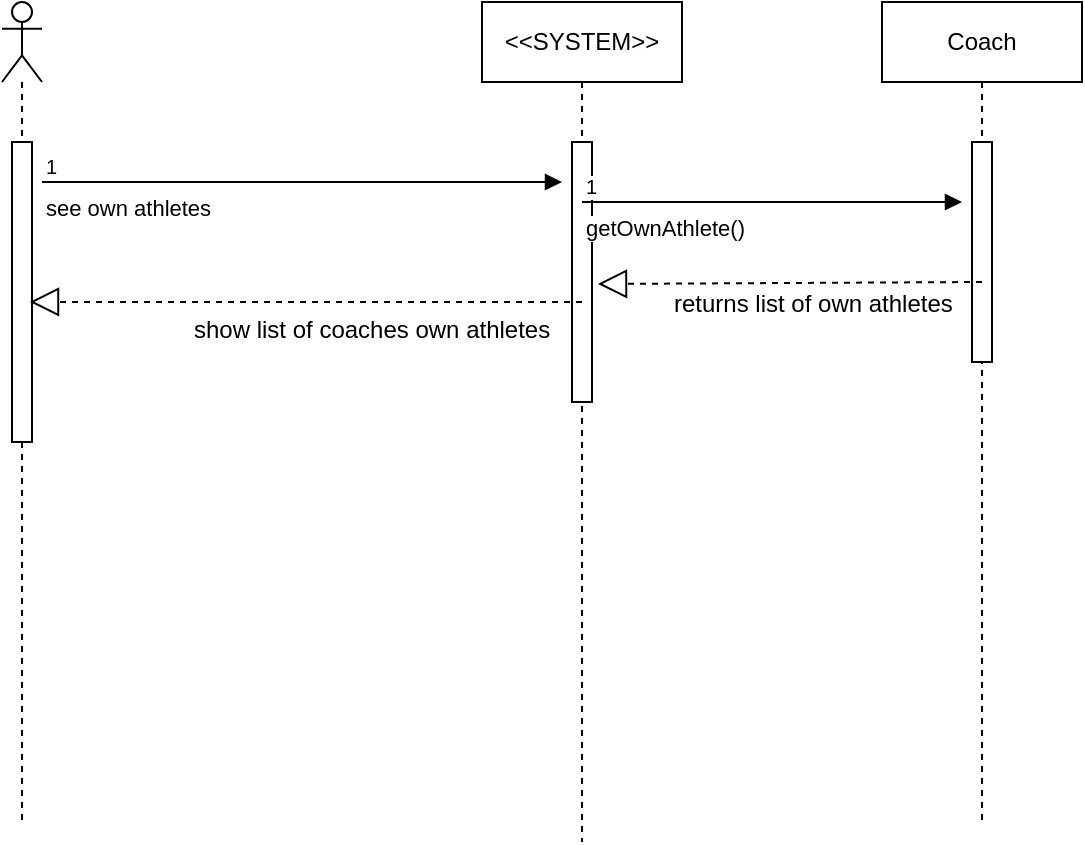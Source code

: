 <mxfile version="12.3.8" type="github" pages="1">
  <diagram id="n184XXKKuhRC01C2coYI" name="Page-1">
    <mxGraphModel dx="1408" dy="792" grid="1" gridSize="10" guides="1" tooltips="1" connect="1" arrows="1" fold="1" page="1" pageScale="1" pageWidth="850" pageHeight="1100" math="0" shadow="0">
      <root>
        <mxCell id="0"/>
        <mxCell id="1" parent="0"/>
        <mxCell id="eo2NYB_mE8h3HbTQFuI3-1" value="" style="shape=umlLifeline;participant=umlActor;perimeter=lifelinePerimeter;whiteSpace=wrap;html=1;container=1;collapsible=0;recursiveResize=0;verticalAlign=top;spacingTop=36;labelBackgroundColor=#ffffff;outlineConnect=0;" parent="1" vertex="1">
          <mxGeometry x="60" y="90" width="20" height="410" as="geometry"/>
        </mxCell>
        <mxCell id="eo2NYB_mE8h3HbTQFuI3-5" value="" style="html=1;points=[];perimeter=orthogonalPerimeter;" parent="eo2NYB_mE8h3HbTQFuI3-1" vertex="1">
          <mxGeometry x="5" y="70" width="10" height="150" as="geometry"/>
        </mxCell>
        <mxCell id="eo2NYB_mE8h3HbTQFuI3-2" value="&amp;lt;&amp;lt;SYSTEM&amp;gt;&amp;gt;" style="shape=umlLifeline;perimeter=lifelinePerimeter;whiteSpace=wrap;html=1;container=1;collapsible=0;recursiveResize=0;outlineConnect=0;" parent="1" vertex="1">
          <mxGeometry x="300" y="90" width="100" height="420" as="geometry"/>
        </mxCell>
        <mxCell id="eo2NYB_mE8h3HbTQFuI3-6" value="" style="html=1;points=[];perimeter=orthogonalPerimeter;" parent="eo2NYB_mE8h3HbTQFuI3-2" vertex="1">
          <mxGeometry x="45" y="70" width="10" height="130" as="geometry"/>
        </mxCell>
        <mxCell id="eo2NYB_mE8h3HbTQFuI3-3" value="Coach" style="shape=umlLifeline;perimeter=lifelinePerimeter;whiteSpace=wrap;html=1;container=1;collapsible=0;recursiveResize=0;outlineConnect=0;" parent="1" vertex="1">
          <mxGeometry x="500" y="90" width="100" height="410" as="geometry"/>
        </mxCell>
        <mxCell id="eo2NYB_mE8h3HbTQFuI3-7" value="" style="html=1;points=[];perimeter=orthogonalPerimeter;" parent="eo2NYB_mE8h3HbTQFuI3-3" vertex="1">
          <mxGeometry x="45" y="70" width="10" height="110" as="geometry"/>
        </mxCell>
        <mxCell id="CtOqPibdQmBXFiyY_wPH-1" value="see own athletes" style="endArrow=block;endFill=1;html=1;edgeStyle=orthogonalEdgeStyle;align=left;verticalAlign=top;" edge="1" parent="1">
          <mxGeometry x="-1" relative="1" as="geometry">
            <mxPoint x="80" y="180" as="sourcePoint"/>
            <mxPoint x="340" y="180" as="targetPoint"/>
          </mxGeometry>
        </mxCell>
        <mxCell id="CtOqPibdQmBXFiyY_wPH-2" value="1" style="resizable=0;html=1;align=left;verticalAlign=bottom;labelBackgroundColor=#ffffff;fontSize=10;" connectable="0" vertex="1" parent="CtOqPibdQmBXFiyY_wPH-1">
          <mxGeometry x="-1" relative="1" as="geometry"/>
        </mxCell>
        <mxCell id="CtOqPibdQmBXFiyY_wPH-3" value="getOwnAthlete()" style="endArrow=block;endFill=1;html=1;edgeStyle=orthogonalEdgeStyle;align=left;verticalAlign=top;" edge="1" parent="1">
          <mxGeometry x="-1" relative="1" as="geometry">
            <mxPoint x="350" y="190" as="sourcePoint"/>
            <mxPoint x="540" y="190" as="targetPoint"/>
          </mxGeometry>
        </mxCell>
        <mxCell id="CtOqPibdQmBXFiyY_wPH-4" value="1" style="resizable=0;html=1;align=left;verticalAlign=bottom;labelBackgroundColor=#ffffff;fontSize=10;" connectable="0" vertex="1" parent="CtOqPibdQmBXFiyY_wPH-3">
          <mxGeometry x="-1" relative="1" as="geometry"/>
        </mxCell>
        <mxCell id="CtOqPibdQmBXFiyY_wPH-5" value="" style="endArrow=block;dashed=1;endFill=0;endSize=12;html=1;entryX=1.3;entryY=0.546;entryDx=0;entryDy=0;entryPerimeter=0;" edge="1" parent="1" target="eo2NYB_mE8h3HbTQFuI3-6">
          <mxGeometry width="160" relative="1" as="geometry">
            <mxPoint x="550" y="230" as="sourcePoint"/>
            <mxPoint x="400" y="230" as="targetPoint"/>
          </mxGeometry>
        </mxCell>
        <mxCell id="CtOqPibdQmBXFiyY_wPH-6" value="returns list of own athletes" style="text;strokeColor=none;fillColor=none;align=left;verticalAlign=top;spacingLeft=4;spacingRight=4;overflow=hidden;rotatable=0;points=[[0,0.5],[1,0.5]];portConstraint=eastwest;" vertex="1" parent="1">
          <mxGeometry x="390" y="227" width="160" height="26" as="geometry"/>
        </mxCell>
        <mxCell id="CtOqPibdQmBXFiyY_wPH-7" value="" style="endArrow=block;dashed=1;endFill=0;endSize=12;html=1;entryX=0.9;entryY=0.533;entryDx=0;entryDy=0;entryPerimeter=0;" edge="1" parent="1" target="eo2NYB_mE8h3HbTQFuI3-5">
          <mxGeometry width="160" relative="1" as="geometry">
            <mxPoint x="350" y="240" as="sourcePoint"/>
            <mxPoint x="140" y="240" as="targetPoint"/>
          </mxGeometry>
        </mxCell>
        <mxCell id="CtOqPibdQmBXFiyY_wPH-8" value="show list of coaches own athletes" style="text;strokeColor=none;fillColor=none;align=left;verticalAlign=top;spacingLeft=4;spacingRight=4;overflow=hidden;rotatable=0;points=[[0,0.5],[1,0.5]];portConstraint=eastwest;" vertex="1" parent="1">
          <mxGeometry x="150" y="240" width="200" height="26" as="geometry"/>
        </mxCell>
      </root>
    </mxGraphModel>
  </diagram>
</mxfile>
